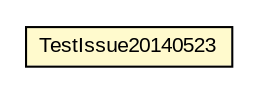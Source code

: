 #!/usr/local/bin/dot
#
# Class diagram 
# Generated by UMLGraph version 5.1 (http://www.umlgraph.org/)
#

digraph G {
	edge [fontname="arial",fontsize=10,labelfontname="arial",labelfontsize=10];
	node [fontname="arial",fontsize=10,shape=plaintext];
	nodesep=0.25;
	ranksep=0.5;
	// com.helger.schematron.supplemantery.TestIssue20140523
	c509 [label=<<table title="com.helger.schematron.supplemantery.TestIssue20140523" border="0" cellborder="1" cellspacing="0" cellpadding="2" port="p" bgcolor="lemonChiffon" href="./TestIssue20140523.html">
		<tr><td><table border="0" cellspacing="0" cellpadding="1">
<tr><td align="center" balign="center"> TestIssue20140523 </td></tr>
		</table></td></tr>
		</table>>, fontname="arial", fontcolor="black", fontsize=10.0];
}

